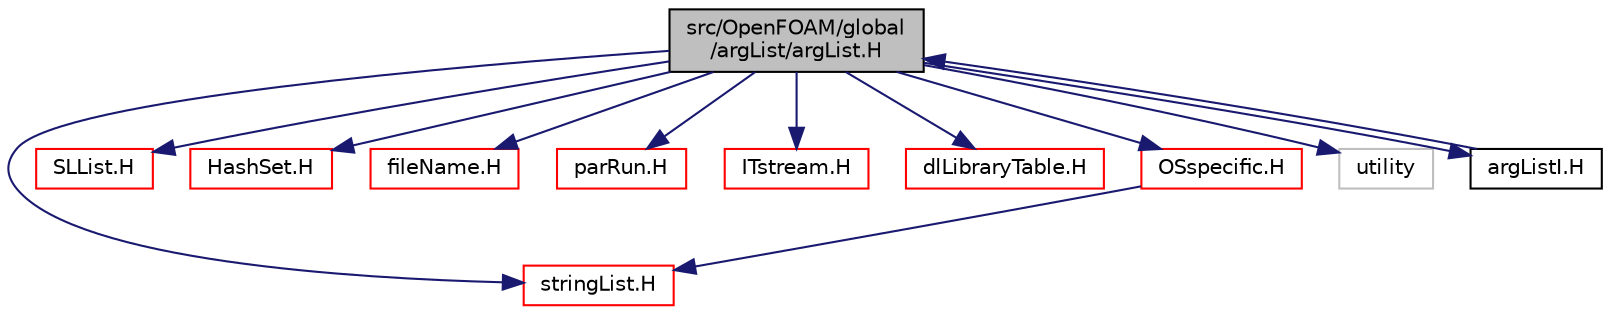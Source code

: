 digraph "src/OpenFOAM/global/argList/argList.H"
{
  bgcolor="transparent";
  edge [fontname="Helvetica",fontsize="10",labelfontname="Helvetica",labelfontsize="10"];
  node [fontname="Helvetica",fontsize="10",shape=record];
  Node1 [label="src/OpenFOAM/global\l/argList/argList.H",height=0.2,width=0.4,color="black", fillcolor="grey75", style="filled" fontcolor="black"];
  Node1 -> Node2 [color="midnightblue",fontsize="10",style="solid",fontname="Helvetica"];
  Node2 [label="stringList.H",height=0.2,width=0.4,color="red",URL="$stringList_8H.html"];
  Node1 -> Node3 [color="midnightblue",fontsize="10",style="solid",fontname="Helvetica"];
  Node3 [label="SLList.H",height=0.2,width=0.4,color="red",URL="$SLList_8H.html",tooltip="Non-intrusive singly-linked list. "];
  Node1 -> Node4 [color="midnightblue",fontsize="10",style="solid",fontname="Helvetica"];
  Node4 [label="HashSet.H",height=0.2,width=0.4,color="red",URL="$HashSet_8H.html"];
  Node1 -> Node5 [color="midnightblue",fontsize="10",style="solid",fontname="Helvetica"];
  Node5 [label="fileName.H",height=0.2,width=0.4,color="red",URL="$fileName_8H.html"];
  Node1 -> Node6 [color="midnightblue",fontsize="10",style="solid",fontname="Helvetica"];
  Node6 [label="parRun.H",height=0.2,width=0.4,color="red",URL="$parRun_8H.html"];
  Node1 -> Node7 [color="midnightblue",fontsize="10",style="solid",fontname="Helvetica"];
  Node7 [label="ITstream.H",height=0.2,width=0.4,color="red",URL="$ITstream_8H.html"];
  Node1 -> Node8 [color="midnightblue",fontsize="10",style="solid",fontname="Helvetica"];
  Node8 [label="dlLibraryTable.H",height=0.2,width=0.4,color="red",URL="$dlLibraryTable_8H.html"];
  Node1 -> Node9 [color="midnightblue",fontsize="10",style="solid",fontname="Helvetica"];
  Node9 [label="OSspecific.H",height=0.2,width=0.4,color="red",URL="$OSspecific_8H.html",tooltip="Functions used by OpenFOAM that are specific to POSIX compliant operating systems and need to be repl..."];
  Node9 -> Node2 [color="midnightblue",fontsize="10",style="solid",fontname="Helvetica"];
  Node1 -> Node10 [color="midnightblue",fontsize="10",style="solid",fontname="Helvetica"];
  Node10 [label="utility",height=0.2,width=0.4,color="grey75"];
  Node1 -> Node11 [color="midnightblue",fontsize="10",style="solid",fontname="Helvetica"];
  Node11 [label="argListI.H",height=0.2,width=0.4,color="black",URL="$argListI_8H.html"];
  Node11 -> Node1 [color="midnightblue",fontsize="10",style="solid",fontname="Helvetica"];
}
